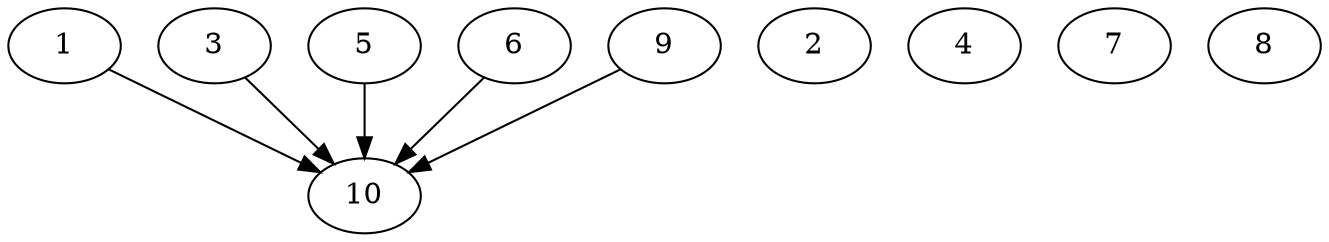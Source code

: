 // DAG automatically generated by daggen at Thu Oct  3 13:58:05 2019
// ./daggen --dot -n 10 --ccr 0.5 --fat 0.9 --regular 0.5 --density 0.6 --mindata 5242880 --maxdata 52428800 
digraph G {
  1 [size="49108992", alpha="0.16", expect_size="24554496"] 
  1 -> 10 [size ="24554496"]
  2 [size="47192064", alpha="0.02", expect_size="23596032"] 
  3 [size="53725184", alpha="0.03", expect_size="26862592"] 
  3 -> 10 [size ="26862592"]
  4 [size="14088192", alpha="0.11", expect_size="7044096"] 
  5 [size="64020480", alpha="0.12", expect_size="32010240"] 
  5 -> 10 [size ="32010240"]
  6 [size="76595200", alpha="0.13", expect_size="38297600"] 
  6 -> 10 [size ="38297600"]
  7 [size="41183232", alpha="0.01", expect_size="20591616"] 
  8 [size="38854656", alpha="0.08", expect_size="19427328"] 
  9 [size="64722944", alpha="0.06", expect_size="32361472"] 
  9 -> 10 [size ="32361472"]
  10 [size="76537856", alpha="0.02", expect_size="38268928"] 
}

